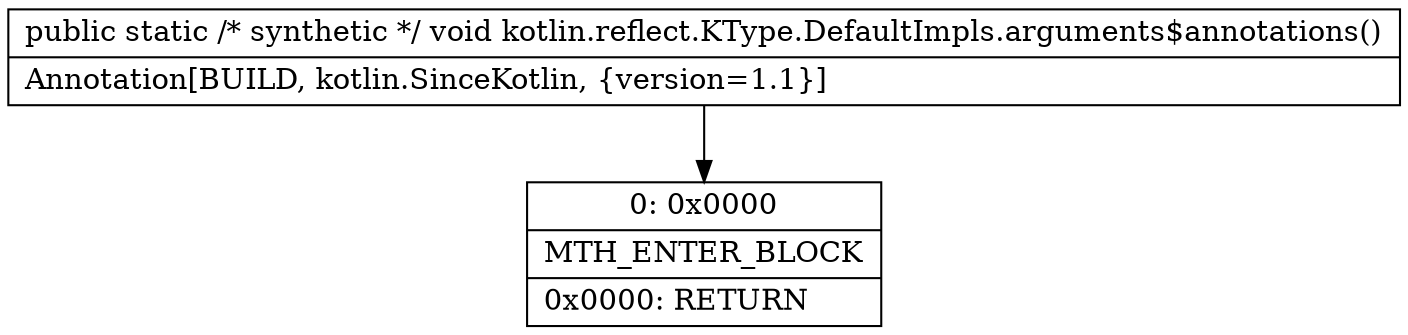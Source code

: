 digraph "CFG forkotlin.reflect.KType.DefaultImpls.arguments$annotations()V" {
Node_0 [shape=record,label="{0\:\ 0x0000|MTH_ENTER_BLOCK\l|0x0000: RETURN   \l}"];
MethodNode[shape=record,label="{public static \/* synthetic *\/ void kotlin.reflect.KType.DefaultImpls.arguments$annotations()  | Annotation[BUILD, kotlin.SinceKotlin, \{version=1.1\}]\l}"];
MethodNode -> Node_0;
}

